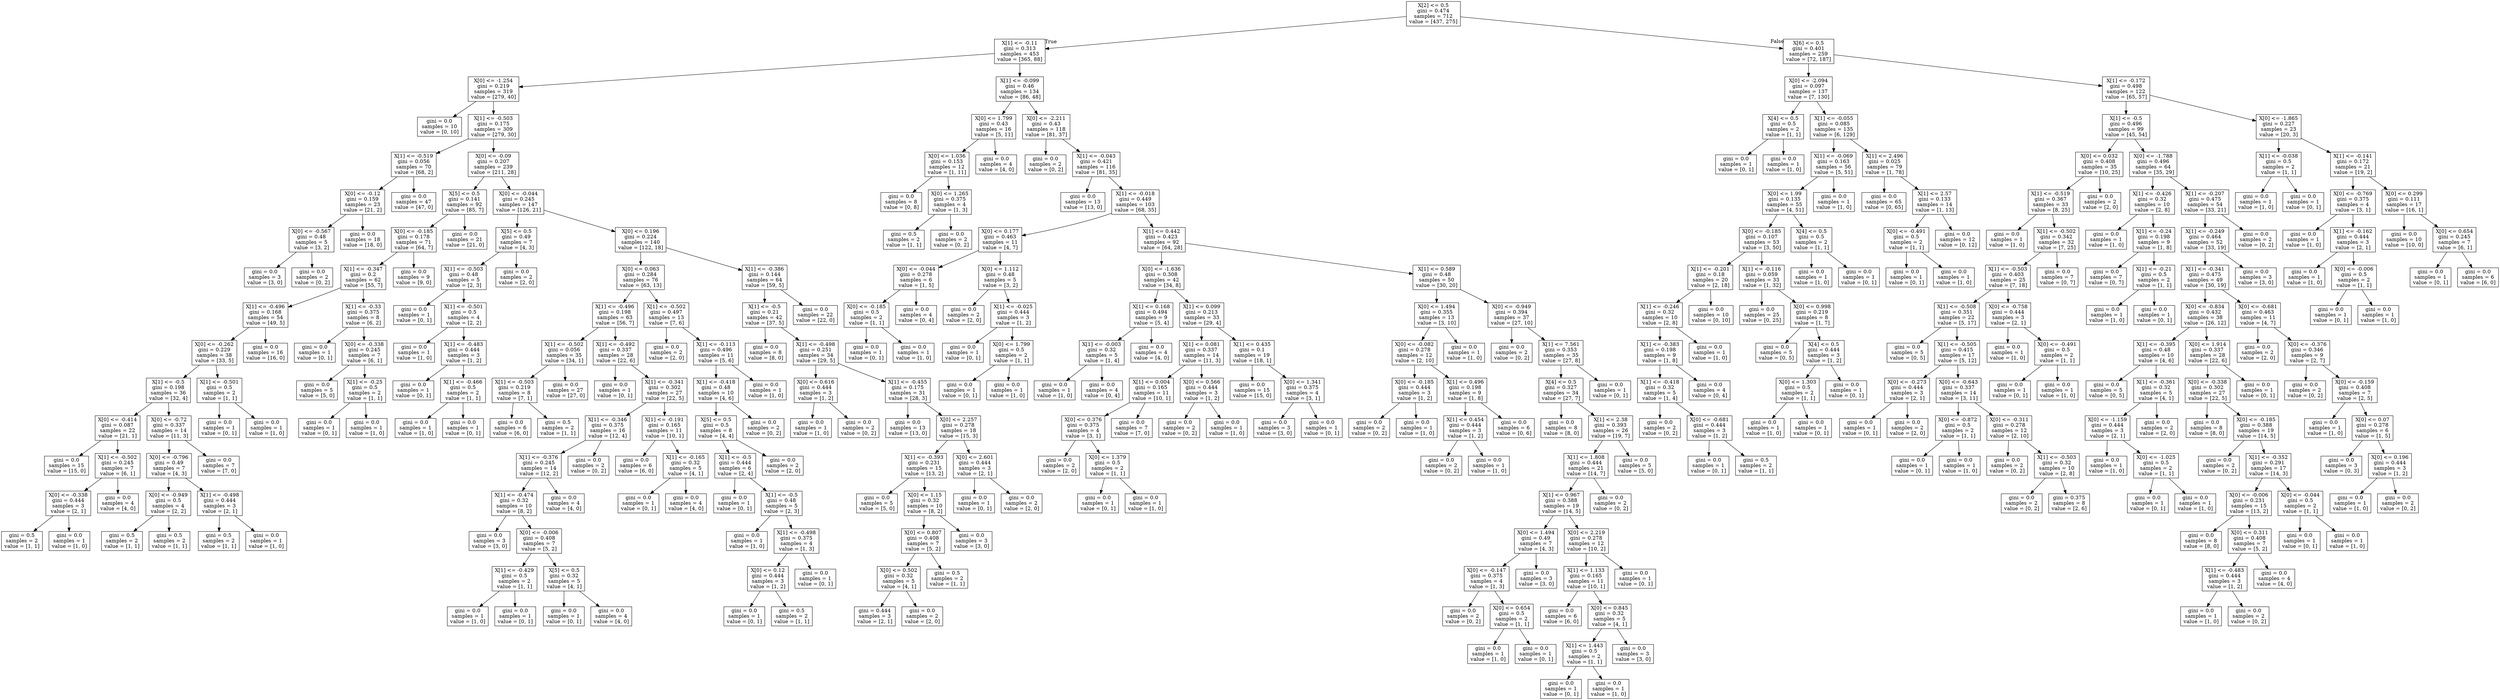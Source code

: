 digraph Tree {
node [shape=box] ;
0 [label="X[2] <= 0.5\ngini = 0.474\nsamples = 712\nvalue = [437, 275]"] ;
1 [label="X[1] <= -0.11\ngini = 0.313\nsamples = 453\nvalue = [365, 88]"] ;
0 -> 1 [labeldistance=2.5, labelangle=45, headlabel="True"] ;
2 [label="X[0] <= -1.254\ngini = 0.219\nsamples = 319\nvalue = [279, 40]"] ;
1 -> 2 ;
3 [label="gini = 0.0\nsamples = 10\nvalue = [0, 10]"] ;
2 -> 3 ;
4 [label="X[1] <= -0.503\ngini = 0.175\nsamples = 309\nvalue = [279, 30]"] ;
2 -> 4 ;
5 [label="X[1] <= -0.519\ngini = 0.056\nsamples = 70\nvalue = [68, 2]"] ;
4 -> 5 ;
6 [label="X[0] <= -0.12\ngini = 0.159\nsamples = 23\nvalue = [21, 2]"] ;
5 -> 6 ;
7 [label="X[0] <= -0.567\ngini = 0.48\nsamples = 5\nvalue = [3, 2]"] ;
6 -> 7 ;
8 [label="gini = 0.0\nsamples = 3\nvalue = [3, 0]"] ;
7 -> 8 ;
9 [label="gini = 0.0\nsamples = 2\nvalue = [0, 2]"] ;
7 -> 9 ;
10 [label="gini = 0.0\nsamples = 18\nvalue = [18, 0]"] ;
6 -> 10 ;
11 [label="gini = 0.0\nsamples = 47\nvalue = [47, 0]"] ;
5 -> 11 ;
12 [label="X[0] <= -0.09\ngini = 0.207\nsamples = 239\nvalue = [211, 28]"] ;
4 -> 12 ;
13 [label="X[5] <= 0.5\ngini = 0.141\nsamples = 92\nvalue = [85, 7]"] ;
12 -> 13 ;
14 [label="X[0] <= -0.185\ngini = 0.178\nsamples = 71\nvalue = [64, 7]"] ;
13 -> 14 ;
15 [label="X[1] <= -0.347\ngini = 0.2\nsamples = 62\nvalue = [55, 7]"] ;
14 -> 15 ;
16 [label="X[1] <= -0.496\ngini = 0.168\nsamples = 54\nvalue = [49, 5]"] ;
15 -> 16 ;
17 [label="X[0] <= -0.262\ngini = 0.229\nsamples = 38\nvalue = [33, 5]"] ;
16 -> 17 ;
18 [label="X[1] <= -0.5\ngini = 0.198\nsamples = 36\nvalue = [32, 4]"] ;
17 -> 18 ;
19 [label="X[0] <= -0.414\ngini = 0.087\nsamples = 22\nvalue = [21, 1]"] ;
18 -> 19 ;
20 [label="gini = 0.0\nsamples = 15\nvalue = [15, 0]"] ;
19 -> 20 ;
21 [label="X[1] <= -0.502\ngini = 0.245\nsamples = 7\nvalue = [6, 1]"] ;
19 -> 21 ;
22 [label="X[0] <= -0.338\ngini = 0.444\nsamples = 3\nvalue = [2, 1]"] ;
21 -> 22 ;
23 [label="gini = 0.5\nsamples = 2\nvalue = [1, 1]"] ;
22 -> 23 ;
24 [label="gini = 0.0\nsamples = 1\nvalue = [1, 0]"] ;
22 -> 24 ;
25 [label="gini = 0.0\nsamples = 4\nvalue = [4, 0]"] ;
21 -> 25 ;
26 [label="X[0] <= -0.72\ngini = 0.337\nsamples = 14\nvalue = [11, 3]"] ;
18 -> 26 ;
27 [label="X[0] <= -0.796\ngini = 0.49\nsamples = 7\nvalue = [4, 3]"] ;
26 -> 27 ;
28 [label="X[0] <= -0.949\ngini = 0.5\nsamples = 4\nvalue = [2, 2]"] ;
27 -> 28 ;
29 [label="gini = 0.5\nsamples = 2\nvalue = [1, 1]"] ;
28 -> 29 ;
30 [label="gini = 0.5\nsamples = 2\nvalue = [1, 1]"] ;
28 -> 30 ;
31 [label="X[1] <= -0.498\ngini = 0.444\nsamples = 3\nvalue = [2, 1]"] ;
27 -> 31 ;
32 [label="gini = 0.5\nsamples = 2\nvalue = [1, 1]"] ;
31 -> 32 ;
33 [label="gini = 0.0\nsamples = 1\nvalue = [1, 0]"] ;
31 -> 33 ;
34 [label="gini = 0.0\nsamples = 7\nvalue = [7, 0]"] ;
26 -> 34 ;
35 [label="X[1] <= -0.501\ngini = 0.5\nsamples = 2\nvalue = [1, 1]"] ;
17 -> 35 ;
36 [label="gini = 0.0\nsamples = 1\nvalue = [0, 1]"] ;
35 -> 36 ;
37 [label="gini = 0.0\nsamples = 1\nvalue = [1, 0]"] ;
35 -> 37 ;
38 [label="gini = 0.0\nsamples = 16\nvalue = [16, 0]"] ;
16 -> 38 ;
39 [label="X[1] <= -0.33\ngini = 0.375\nsamples = 8\nvalue = [6, 2]"] ;
15 -> 39 ;
40 [label="gini = 0.0\nsamples = 1\nvalue = [0, 1]"] ;
39 -> 40 ;
41 [label="X[0] <= -0.338\ngini = 0.245\nsamples = 7\nvalue = [6, 1]"] ;
39 -> 41 ;
42 [label="gini = 0.0\nsamples = 5\nvalue = [5, 0]"] ;
41 -> 42 ;
43 [label="X[1] <= -0.25\ngini = 0.5\nsamples = 2\nvalue = [1, 1]"] ;
41 -> 43 ;
44 [label="gini = 0.0\nsamples = 1\nvalue = [0, 1]"] ;
43 -> 44 ;
45 [label="gini = 0.0\nsamples = 1\nvalue = [1, 0]"] ;
43 -> 45 ;
46 [label="gini = 0.0\nsamples = 9\nvalue = [9, 0]"] ;
14 -> 46 ;
47 [label="gini = 0.0\nsamples = 21\nvalue = [21, 0]"] ;
13 -> 47 ;
48 [label="X[0] <= -0.044\ngini = 0.245\nsamples = 147\nvalue = [126, 21]"] ;
12 -> 48 ;
49 [label="X[5] <= 0.5\ngini = 0.49\nsamples = 7\nvalue = [4, 3]"] ;
48 -> 49 ;
50 [label="X[1] <= -0.503\ngini = 0.48\nsamples = 5\nvalue = [2, 3]"] ;
49 -> 50 ;
51 [label="gini = 0.0\nsamples = 1\nvalue = [0, 1]"] ;
50 -> 51 ;
52 [label="X[1] <= -0.501\ngini = 0.5\nsamples = 4\nvalue = [2, 2]"] ;
50 -> 52 ;
53 [label="gini = 0.0\nsamples = 1\nvalue = [1, 0]"] ;
52 -> 53 ;
54 [label="X[1] <= -0.483\ngini = 0.444\nsamples = 3\nvalue = [1, 2]"] ;
52 -> 54 ;
55 [label="gini = 0.0\nsamples = 1\nvalue = [0, 1]"] ;
54 -> 55 ;
56 [label="X[1] <= -0.466\ngini = 0.5\nsamples = 2\nvalue = [1, 1]"] ;
54 -> 56 ;
57 [label="gini = 0.0\nsamples = 1\nvalue = [1, 0]"] ;
56 -> 57 ;
58 [label="gini = 0.0\nsamples = 1\nvalue = [0, 1]"] ;
56 -> 58 ;
59 [label="gini = 0.0\nsamples = 2\nvalue = [2, 0]"] ;
49 -> 59 ;
60 [label="X[0] <= 0.196\ngini = 0.224\nsamples = 140\nvalue = [122, 18]"] ;
48 -> 60 ;
61 [label="X[0] <= 0.063\ngini = 0.284\nsamples = 76\nvalue = [63, 13]"] ;
60 -> 61 ;
62 [label="X[1] <= -0.496\ngini = 0.198\nsamples = 63\nvalue = [56, 7]"] ;
61 -> 62 ;
63 [label="X[1] <= -0.502\ngini = 0.056\nsamples = 35\nvalue = [34, 1]"] ;
62 -> 63 ;
64 [label="X[1] <= -0.503\ngini = 0.219\nsamples = 8\nvalue = [7, 1]"] ;
63 -> 64 ;
65 [label="gini = 0.0\nsamples = 6\nvalue = [6, 0]"] ;
64 -> 65 ;
66 [label="gini = 0.5\nsamples = 2\nvalue = [1, 1]"] ;
64 -> 66 ;
67 [label="gini = 0.0\nsamples = 27\nvalue = [27, 0]"] ;
63 -> 67 ;
68 [label="X[1] <= -0.492\ngini = 0.337\nsamples = 28\nvalue = [22, 6]"] ;
62 -> 68 ;
69 [label="gini = 0.0\nsamples = 1\nvalue = [0, 1]"] ;
68 -> 69 ;
70 [label="X[1] <= -0.341\ngini = 0.302\nsamples = 27\nvalue = [22, 5]"] ;
68 -> 70 ;
71 [label="X[1] <= -0.346\ngini = 0.375\nsamples = 16\nvalue = [12, 4]"] ;
70 -> 71 ;
72 [label="X[1] <= -0.376\ngini = 0.245\nsamples = 14\nvalue = [12, 2]"] ;
71 -> 72 ;
73 [label="X[1] <= -0.474\ngini = 0.32\nsamples = 10\nvalue = [8, 2]"] ;
72 -> 73 ;
74 [label="gini = 0.0\nsamples = 3\nvalue = [3, 0]"] ;
73 -> 74 ;
75 [label="X[0] <= -0.006\ngini = 0.408\nsamples = 7\nvalue = [5, 2]"] ;
73 -> 75 ;
76 [label="X[1] <= -0.429\ngini = 0.5\nsamples = 2\nvalue = [1, 1]"] ;
75 -> 76 ;
77 [label="gini = 0.0\nsamples = 1\nvalue = [1, 0]"] ;
76 -> 77 ;
78 [label="gini = 0.0\nsamples = 1\nvalue = [0, 1]"] ;
76 -> 78 ;
79 [label="X[5] <= 0.5\ngini = 0.32\nsamples = 5\nvalue = [4, 1]"] ;
75 -> 79 ;
80 [label="gini = 0.0\nsamples = 1\nvalue = [0, 1]"] ;
79 -> 80 ;
81 [label="gini = 0.0\nsamples = 4\nvalue = [4, 0]"] ;
79 -> 81 ;
82 [label="gini = 0.0\nsamples = 4\nvalue = [4, 0]"] ;
72 -> 82 ;
83 [label="gini = 0.0\nsamples = 2\nvalue = [0, 2]"] ;
71 -> 83 ;
84 [label="X[1] <= -0.191\ngini = 0.165\nsamples = 11\nvalue = [10, 1]"] ;
70 -> 84 ;
85 [label="gini = 0.0\nsamples = 6\nvalue = [6, 0]"] ;
84 -> 85 ;
86 [label="X[1] <= -0.165\ngini = 0.32\nsamples = 5\nvalue = [4, 1]"] ;
84 -> 86 ;
87 [label="gini = 0.0\nsamples = 1\nvalue = [0, 1]"] ;
86 -> 87 ;
88 [label="gini = 0.0\nsamples = 4\nvalue = [4, 0]"] ;
86 -> 88 ;
89 [label="X[1] <= -0.502\ngini = 0.497\nsamples = 13\nvalue = [7, 6]"] ;
61 -> 89 ;
90 [label="gini = 0.0\nsamples = 2\nvalue = [2, 0]"] ;
89 -> 90 ;
91 [label="X[1] <= -0.113\ngini = 0.496\nsamples = 11\nvalue = [5, 6]"] ;
89 -> 91 ;
92 [label="X[1] <= -0.418\ngini = 0.48\nsamples = 10\nvalue = [4, 6]"] ;
91 -> 92 ;
93 [label="X[5] <= 0.5\ngini = 0.5\nsamples = 8\nvalue = [4, 4]"] ;
92 -> 93 ;
94 [label="X[1] <= -0.5\ngini = 0.444\nsamples = 6\nvalue = [2, 4]"] ;
93 -> 94 ;
95 [label="gini = 0.0\nsamples = 1\nvalue = [0, 1]"] ;
94 -> 95 ;
96 [label="X[1] <= -0.5\ngini = 0.48\nsamples = 5\nvalue = [2, 3]"] ;
94 -> 96 ;
97 [label="gini = 0.0\nsamples = 1\nvalue = [1, 0]"] ;
96 -> 97 ;
98 [label="X[1] <= -0.498\ngini = 0.375\nsamples = 4\nvalue = [1, 3]"] ;
96 -> 98 ;
99 [label="X[0] <= 0.12\ngini = 0.444\nsamples = 3\nvalue = [1, 2]"] ;
98 -> 99 ;
100 [label="gini = 0.0\nsamples = 1\nvalue = [0, 1]"] ;
99 -> 100 ;
101 [label="gini = 0.5\nsamples = 2\nvalue = [1, 1]"] ;
99 -> 101 ;
102 [label="gini = 0.0\nsamples = 1\nvalue = [0, 1]"] ;
98 -> 102 ;
103 [label="gini = 0.0\nsamples = 2\nvalue = [2, 0]"] ;
93 -> 103 ;
104 [label="gini = 0.0\nsamples = 2\nvalue = [0, 2]"] ;
92 -> 104 ;
105 [label="gini = 0.0\nsamples = 1\nvalue = [1, 0]"] ;
91 -> 105 ;
106 [label="X[1] <= -0.386\ngini = 0.144\nsamples = 64\nvalue = [59, 5]"] ;
60 -> 106 ;
107 [label="X[1] <= -0.5\ngini = 0.21\nsamples = 42\nvalue = [37, 5]"] ;
106 -> 107 ;
108 [label="gini = 0.0\nsamples = 8\nvalue = [8, 0]"] ;
107 -> 108 ;
109 [label="X[1] <= -0.498\ngini = 0.251\nsamples = 34\nvalue = [29, 5]"] ;
107 -> 109 ;
110 [label="X[0] <= 0.616\ngini = 0.444\nsamples = 3\nvalue = [1, 2]"] ;
109 -> 110 ;
111 [label="gini = 0.0\nsamples = 1\nvalue = [1, 0]"] ;
110 -> 111 ;
112 [label="gini = 0.0\nsamples = 2\nvalue = [0, 2]"] ;
110 -> 112 ;
113 [label="X[1] <= -0.455\ngini = 0.175\nsamples = 31\nvalue = [28, 3]"] ;
109 -> 113 ;
114 [label="gini = 0.0\nsamples = 13\nvalue = [13, 0]"] ;
113 -> 114 ;
115 [label="X[0] <= 2.257\ngini = 0.278\nsamples = 18\nvalue = [15, 3]"] ;
113 -> 115 ;
116 [label="X[1] <= -0.393\ngini = 0.231\nsamples = 15\nvalue = [13, 2]"] ;
115 -> 116 ;
117 [label="gini = 0.0\nsamples = 5\nvalue = [5, 0]"] ;
116 -> 117 ;
118 [label="X[0] <= 1.15\ngini = 0.32\nsamples = 10\nvalue = [8, 2]"] ;
116 -> 118 ;
119 [label="X[0] <= 0.807\ngini = 0.408\nsamples = 7\nvalue = [5, 2]"] ;
118 -> 119 ;
120 [label="X[0] <= 0.502\ngini = 0.32\nsamples = 5\nvalue = [4, 1]"] ;
119 -> 120 ;
121 [label="gini = 0.444\nsamples = 3\nvalue = [2, 1]"] ;
120 -> 121 ;
122 [label="gini = 0.0\nsamples = 2\nvalue = [2, 0]"] ;
120 -> 122 ;
123 [label="gini = 0.5\nsamples = 2\nvalue = [1, 1]"] ;
119 -> 123 ;
124 [label="gini = 0.0\nsamples = 3\nvalue = [3, 0]"] ;
118 -> 124 ;
125 [label="X[0] <= 2.601\ngini = 0.444\nsamples = 3\nvalue = [2, 1]"] ;
115 -> 125 ;
126 [label="gini = 0.0\nsamples = 1\nvalue = [0, 1]"] ;
125 -> 126 ;
127 [label="gini = 0.0\nsamples = 2\nvalue = [2, 0]"] ;
125 -> 127 ;
128 [label="gini = 0.0\nsamples = 22\nvalue = [22, 0]"] ;
106 -> 128 ;
129 [label="X[1] <= -0.099\ngini = 0.46\nsamples = 134\nvalue = [86, 48]"] ;
1 -> 129 ;
130 [label="X[0] <= 1.799\ngini = 0.43\nsamples = 16\nvalue = [5, 11]"] ;
129 -> 130 ;
131 [label="X[0] <= 1.036\ngini = 0.153\nsamples = 12\nvalue = [1, 11]"] ;
130 -> 131 ;
132 [label="gini = 0.0\nsamples = 8\nvalue = [0, 8]"] ;
131 -> 132 ;
133 [label="X[0] <= 1.265\ngini = 0.375\nsamples = 4\nvalue = [1, 3]"] ;
131 -> 133 ;
134 [label="gini = 0.5\nsamples = 2\nvalue = [1, 1]"] ;
133 -> 134 ;
135 [label="gini = 0.0\nsamples = 2\nvalue = [0, 2]"] ;
133 -> 135 ;
136 [label="gini = 0.0\nsamples = 4\nvalue = [4, 0]"] ;
130 -> 136 ;
137 [label="X[0] <= -2.211\ngini = 0.43\nsamples = 118\nvalue = [81, 37]"] ;
129 -> 137 ;
138 [label="gini = 0.0\nsamples = 2\nvalue = [0, 2]"] ;
137 -> 138 ;
139 [label="X[1] <= -0.043\ngini = 0.421\nsamples = 116\nvalue = [81, 35]"] ;
137 -> 139 ;
140 [label="gini = 0.0\nsamples = 13\nvalue = [13, 0]"] ;
139 -> 140 ;
141 [label="X[1] <= -0.018\ngini = 0.449\nsamples = 103\nvalue = [68, 35]"] ;
139 -> 141 ;
142 [label="X[0] <= 0.177\ngini = 0.463\nsamples = 11\nvalue = [4, 7]"] ;
141 -> 142 ;
143 [label="X[0] <= -0.044\ngini = 0.278\nsamples = 6\nvalue = [1, 5]"] ;
142 -> 143 ;
144 [label="X[0] <= -0.185\ngini = 0.5\nsamples = 2\nvalue = [1, 1]"] ;
143 -> 144 ;
145 [label="gini = 0.0\nsamples = 1\nvalue = [0, 1]"] ;
144 -> 145 ;
146 [label="gini = 0.0\nsamples = 1\nvalue = [1, 0]"] ;
144 -> 146 ;
147 [label="gini = 0.0\nsamples = 4\nvalue = [0, 4]"] ;
143 -> 147 ;
148 [label="X[0] <= 1.112\ngini = 0.48\nsamples = 5\nvalue = [3, 2]"] ;
142 -> 148 ;
149 [label="gini = 0.0\nsamples = 2\nvalue = [2, 0]"] ;
148 -> 149 ;
150 [label="X[1] <= -0.025\ngini = 0.444\nsamples = 3\nvalue = [1, 2]"] ;
148 -> 150 ;
151 [label="gini = 0.0\nsamples = 1\nvalue = [0, 1]"] ;
150 -> 151 ;
152 [label="X[0] <= 1.799\ngini = 0.5\nsamples = 2\nvalue = [1, 1]"] ;
150 -> 152 ;
153 [label="gini = 0.0\nsamples = 1\nvalue = [0, 1]"] ;
152 -> 153 ;
154 [label="gini = 0.0\nsamples = 1\nvalue = [1, 0]"] ;
152 -> 154 ;
155 [label="X[1] <= 0.442\ngini = 0.423\nsamples = 92\nvalue = [64, 28]"] ;
141 -> 155 ;
156 [label="X[0] <= -1.636\ngini = 0.308\nsamples = 42\nvalue = [34, 8]"] ;
155 -> 156 ;
157 [label="X[1] <= 0.168\ngini = 0.494\nsamples = 9\nvalue = [5, 4]"] ;
156 -> 157 ;
158 [label="X[1] <= -0.003\ngini = 0.32\nsamples = 5\nvalue = [1, 4]"] ;
157 -> 158 ;
159 [label="gini = 0.0\nsamples = 1\nvalue = [1, 0]"] ;
158 -> 159 ;
160 [label="gini = 0.0\nsamples = 4\nvalue = [0, 4]"] ;
158 -> 160 ;
161 [label="gini = 0.0\nsamples = 4\nvalue = [4, 0]"] ;
157 -> 161 ;
162 [label="X[1] <= 0.099\ngini = 0.213\nsamples = 33\nvalue = [29, 4]"] ;
156 -> 162 ;
163 [label="X[1] <= 0.081\ngini = 0.337\nsamples = 14\nvalue = [11, 3]"] ;
162 -> 163 ;
164 [label="X[1] <= 0.004\ngini = 0.165\nsamples = 11\nvalue = [10, 1]"] ;
163 -> 164 ;
165 [label="X[0] <= 0.376\ngini = 0.375\nsamples = 4\nvalue = [3, 1]"] ;
164 -> 165 ;
166 [label="gini = 0.0\nsamples = 2\nvalue = [2, 0]"] ;
165 -> 166 ;
167 [label="X[0] <= 1.379\ngini = 0.5\nsamples = 2\nvalue = [1, 1]"] ;
165 -> 167 ;
168 [label="gini = 0.0\nsamples = 1\nvalue = [0, 1]"] ;
167 -> 168 ;
169 [label="gini = 0.0\nsamples = 1\nvalue = [1, 0]"] ;
167 -> 169 ;
170 [label="gini = 0.0\nsamples = 7\nvalue = [7, 0]"] ;
164 -> 170 ;
171 [label="X[0] <= 0.566\ngini = 0.444\nsamples = 3\nvalue = [1, 2]"] ;
163 -> 171 ;
172 [label="gini = 0.0\nsamples = 2\nvalue = [0, 2]"] ;
171 -> 172 ;
173 [label="gini = 0.0\nsamples = 1\nvalue = [1, 0]"] ;
171 -> 173 ;
174 [label="X[1] <= 0.435\ngini = 0.1\nsamples = 19\nvalue = [18, 1]"] ;
162 -> 174 ;
175 [label="gini = 0.0\nsamples = 15\nvalue = [15, 0]"] ;
174 -> 175 ;
176 [label="X[0] <= 1.341\ngini = 0.375\nsamples = 4\nvalue = [3, 1]"] ;
174 -> 176 ;
177 [label="gini = 0.0\nsamples = 3\nvalue = [3, 0]"] ;
176 -> 177 ;
178 [label="gini = 0.0\nsamples = 1\nvalue = [0, 1]"] ;
176 -> 178 ;
179 [label="X[1] <= 0.589\ngini = 0.48\nsamples = 50\nvalue = [30, 20]"] ;
155 -> 179 ;
180 [label="X[0] <= 1.494\ngini = 0.355\nsamples = 13\nvalue = [3, 10]"] ;
179 -> 180 ;
181 [label="X[0] <= -0.082\ngini = 0.278\nsamples = 12\nvalue = [2, 10]"] ;
180 -> 181 ;
182 [label="X[0] <= -0.185\ngini = 0.444\nsamples = 3\nvalue = [1, 2]"] ;
181 -> 182 ;
183 [label="gini = 0.0\nsamples = 2\nvalue = [0, 2]"] ;
182 -> 183 ;
184 [label="gini = 0.0\nsamples = 1\nvalue = [1, 0]"] ;
182 -> 184 ;
185 [label="X[1] <= 0.496\ngini = 0.198\nsamples = 9\nvalue = [1, 8]"] ;
181 -> 185 ;
186 [label="X[1] <= 0.454\ngini = 0.444\nsamples = 3\nvalue = [1, 2]"] ;
185 -> 186 ;
187 [label="gini = 0.0\nsamples = 2\nvalue = [0, 2]"] ;
186 -> 187 ;
188 [label="gini = 0.0\nsamples = 1\nvalue = [1, 0]"] ;
186 -> 188 ;
189 [label="gini = 0.0\nsamples = 6\nvalue = [0, 6]"] ;
185 -> 189 ;
190 [label="gini = 0.0\nsamples = 1\nvalue = [1, 0]"] ;
180 -> 190 ;
191 [label="X[0] <= -0.949\ngini = 0.394\nsamples = 37\nvalue = [27, 10]"] ;
179 -> 191 ;
192 [label="gini = 0.0\nsamples = 2\nvalue = [0, 2]"] ;
191 -> 192 ;
193 [label="X[1] <= 7.561\ngini = 0.353\nsamples = 35\nvalue = [27, 8]"] ;
191 -> 193 ;
194 [label="X[4] <= 0.5\ngini = 0.327\nsamples = 34\nvalue = [27, 7]"] ;
193 -> 194 ;
195 [label="gini = 0.0\nsamples = 8\nvalue = [8, 0]"] ;
194 -> 195 ;
196 [label="X[1] <= 2.38\ngini = 0.393\nsamples = 26\nvalue = [19, 7]"] ;
194 -> 196 ;
197 [label="X[1] <= 1.808\ngini = 0.444\nsamples = 21\nvalue = [14, 7]"] ;
196 -> 197 ;
198 [label="X[1] <= 0.967\ngini = 0.388\nsamples = 19\nvalue = [14, 5]"] ;
197 -> 198 ;
199 [label="X[0] <= 1.494\ngini = 0.49\nsamples = 7\nvalue = [4, 3]"] ;
198 -> 199 ;
200 [label="X[0] <= -0.147\ngini = 0.375\nsamples = 4\nvalue = [1, 3]"] ;
199 -> 200 ;
201 [label="gini = 0.0\nsamples = 2\nvalue = [0, 2]"] ;
200 -> 201 ;
202 [label="X[0] <= 0.654\ngini = 0.5\nsamples = 2\nvalue = [1, 1]"] ;
200 -> 202 ;
203 [label="gini = 0.0\nsamples = 1\nvalue = [1, 0]"] ;
202 -> 203 ;
204 [label="gini = 0.0\nsamples = 1\nvalue = [0, 1]"] ;
202 -> 204 ;
205 [label="gini = 0.0\nsamples = 3\nvalue = [3, 0]"] ;
199 -> 205 ;
206 [label="X[0] <= 2.219\ngini = 0.278\nsamples = 12\nvalue = [10, 2]"] ;
198 -> 206 ;
207 [label="X[1] <= 1.133\ngini = 0.165\nsamples = 11\nvalue = [10, 1]"] ;
206 -> 207 ;
208 [label="gini = 0.0\nsamples = 6\nvalue = [6, 0]"] ;
207 -> 208 ;
209 [label="X[0] <= 0.845\ngini = 0.32\nsamples = 5\nvalue = [4, 1]"] ;
207 -> 209 ;
210 [label="X[1] <= 1.443\ngini = 0.5\nsamples = 2\nvalue = [1, 1]"] ;
209 -> 210 ;
211 [label="gini = 0.0\nsamples = 1\nvalue = [0, 1]"] ;
210 -> 211 ;
212 [label="gini = 0.0\nsamples = 1\nvalue = [1, 0]"] ;
210 -> 212 ;
213 [label="gini = 0.0\nsamples = 3\nvalue = [3, 0]"] ;
209 -> 213 ;
214 [label="gini = 0.0\nsamples = 1\nvalue = [0, 1]"] ;
206 -> 214 ;
215 [label="gini = 0.0\nsamples = 2\nvalue = [0, 2]"] ;
197 -> 215 ;
216 [label="gini = 0.0\nsamples = 5\nvalue = [5, 0]"] ;
196 -> 216 ;
217 [label="gini = 0.0\nsamples = 1\nvalue = [0, 1]"] ;
193 -> 217 ;
218 [label="X[6] <= 0.5\ngini = 0.401\nsamples = 259\nvalue = [72, 187]"] ;
0 -> 218 [labeldistance=2.5, labelangle=-45, headlabel="False"] ;
219 [label="X[0] <= -2.094\ngini = 0.097\nsamples = 137\nvalue = [7, 130]"] ;
218 -> 219 ;
220 [label="X[4] <= 0.5\ngini = 0.5\nsamples = 2\nvalue = [1, 1]"] ;
219 -> 220 ;
221 [label="gini = 0.0\nsamples = 1\nvalue = [0, 1]"] ;
220 -> 221 ;
222 [label="gini = 0.0\nsamples = 1\nvalue = [1, 0]"] ;
220 -> 222 ;
223 [label="X[1] <= -0.055\ngini = 0.085\nsamples = 135\nvalue = [6, 129]"] ;
219 -> 223 ;
224 [label="X[1] <= -0.069\ngini = 0.163\nsamples = 56\nvalue = [5, 51]"] ;
223 -> 224 ;
225 [label="X[0] <= 1.99\ngini = 0.135\nsamples = 55\nvalue = [4, 51]"] ;
224 -> 225 ;
226 [label="X[0] <= -0.185\ngini = 0.107\nsamples = 53\nvalue = [3, 50]"] ;
225 -> 226 ;
227 [label="X[1] <= -0.201\ngini = 0.18\nsamples = 20\nvalue = [2, 18]"] ;
226 -> 227 ;
228 [label="X[1] <= -0.246\ngini = 0.32\nsamples = 10\nvalue = [2, 8]"] ;
227 -> 228 ;
229 [label="X[1] <= -0.383\ngini = 0.198\nsamples = 9\nvalue = [1, 8]"] ;
228 -> 229 ;
230 [label="X[1] <= -0.418\ngini = 0.32\nsamples = 5\nvalue = [1, 4]"] ;
229 -> 230 ;
231 [label="gini = 0.0\nsamples = 2\nvalue = [0, 2]"] ;
230 -> 231 ;
232 [label="X[0] <= -0.681\ngini = 0.444\nsamples = 3\nvalue = [1, 2]"] ;
230 -> 232 ;
233 [label="gini = 0.0\nsamples = 1\nvalue = [0, 1]"] ;
232 -> 233 ;
234 [label="gini = 0.5\nsamples = 2\nvalue = [1, 1]"] ;
232 -> 234 ;
235 [label="gini = 0.0\nsamples = 4\nvalue = [0, 4]"] ;
229 -> 235 ;
236 [label="gini = 0.0\nsamples = 1\nvalue = [1, 0]"] ;
228 -> 236 ;
237 [label="gini = 0.0\nsamples = 10\nvalue = [0, 10]"] ;
227 -> 237 ;
238 [label="X[1] <= -0.116\ngini = 0.059\nsamples = 33\nvalue = [1, 32]"] ;
226 -> 238 ;
239 [label="gini = 0.0\nsamples = 25\nvalue = [0, 25]"] ;
238 -> 239 ;
240 [label="X[0] <= 0.998\ngini = 0.219\nsamples = 8\nvalue = [1, 7]"] ;
238 -> 240 ;
241 [label="gini = 0.0\nsamples = 5\nvalue = [0, 5]"] ;
240 -> 241 ;
242 [label="X[4] <= 0.5\ngini = 0.444\nsamples = 3\nvalue = [1, 2]"] ;
240 -> 242 ;
243 [label="X[0] <= 1.303\ngini = 0.5\nsamples = 2\nvalue = [1, 1]"] ;
242 -> 243 ;
244 [label="gini = 0.0\nsamples = 1\nvalue = [1, 0]"] ;
243 -> 244 ;
245 [label="gini = 0.0\nsamples = 1\nvalue = [0, 1]"] ;
243 -> 245 ;
246 [label="gini = 0.0\nsamples = 1\nvalue = [0, 1]"] ;
242 -> 246 ;
247 [label="X[4] <= 0.5\ngini = 0.5\nsamples = 2\nvalue = [1, 1]"] ;
225 -> 247 ;
248 [label="gini = 0.0\nsamples = 1\nvalue = [1, 0]"] ;
247 -> 248 ;
249 [label="gini = 0.0\nsamples = 1\nvalue = [0, 1]"] ;
247 -> 249 ;
250 [label="gini = 0.0\nsamples = 1\nvalue = [1, 0]"] ;
224 -> 250 ;
251 [label="X[1] <= 2.496\ngini = 0.025\nsamples = 79\nvalue = [1, 78]"] ;
223 -> 251 ;
252 [label="gini = 0.0\nsamples = 65\nvalue = [0, 65]"] ;
251 -> 252 ;
253 [label="X[1] <= 2.57\ngini = 0.133\nsamples = 14\nvalue = [1, 13]"] ;
251 -> 253 ;
254 [label="X[0] <= -0.491\ngini = 0.5\nsamples = 2\nvalue = [1, 1]"] ;
253 -> 254 ;
255 [label="gini = 0.0\nsamples = 1\nvalue = [0, 1]"] ;
254 -> 255 ;
256 [label="gini = 0.0\nsamples = 1\nvalue = [1, 0]"] ;
254 -> 256 ;
257 [label="gini = 0.0\nsamples = 12\nvalue = [0, 12]"] ;
253 -> 257 ;
258 [label="X[1] <= -0.172\ngini = 0.498\nsamples = 122\nvalue = [65, 57]"] ;
218 -> 258 ;
259 [label="X[1] <= -0.5\ngini = 0.496\nsamples = 99\nvalue = [45, 54]"] ;
258 -> 259 ;
260 [label="X[0] <= 0.032\ngini = 0.408\nsamples = 35\nvalue = [10, 25]"] ;
259 -> 260 ;
261 [label="X[1] <= -0.519\ngini = 0.367\nsamples = 33\nvalue = [8, 25]"] ;
260 -> 261 ;
262 [label="gini = 0.0\nsamples = 1\nvalue = [1, 0]"] ;
261 -> 262 ;
263 [label="X[1] <= -0.502\ngini = 0.342\nsamples = 32\nvalue = [7, 25]"] ;
261 -> 263 ;
264 [label="X[1] <= -0.503\ngini = 0.403\nsamples = 25\nvalue = [7, 18]"] ;
263 -> 264 ;
265 [label="X[1] <= -0.508\ngini = 0.351\nsamples = 22\nvalue = [5, 17]"] ;
264 -> 265 ;
266 [label="gini = 0.0\nsamples = 5\nvalue = [0, 5]"] ;
265 -> 266 ;
267 [label="X[1] <= -0.505\ngini = 0.415\nsamples = 17\nvalue = [5, 12]"] ;
265 -> 267 ;
268 [label="X[0] <= -0.273\ngini = 0.444\nsamples = 3\nvalue = [2, 1]"] ;
267 -> 268 ;
269 [label="gini = 0.0\nsamples = 1\nvalue = [0, 1]"] ;
268 -> 269 ;
270 [label="gini = 0.0\nsamples = 2\nvalue = [2, 0]"] ;
268 -> 270 ;
271 [label="X[0] <= -0.643\ngini = 0.337\nsamples = 14\nvalue = [3, 11]"] ;
267 -> 271 ;
272 [label="X[0] <= -0.872\ngini = 0.5\nsamples = 2\nvalue = [1, 1]"] ;
271 -> 272 ;
273 [label="gini = 0.0\nsamples = 1\nvalue = [0, 1]"] ;
272 -> 273 ;
274 [label="gini = 0.0\nsamples = 1\nvalue = [1, 0]"] ;
272 -> 274 ;
275 [label="X[0] <= -0.311\ngini = 0.278\nsamples = 12\nvalue = [2, 10]"] ;
271 -> 275 ;
276 [label="gini = 0.0\nsamples = 2\nvalue = [0, 2]"] ;
275 -> 276 ;
277 [label="X[1] <= -0.503\ngini = 0.32\nsamples = 10\nvalue = [2, 8]"] ;
275 -> 277 ;
278 [label="gini = 0.0\nsamples = 2\nvalue = [0, 2]"] ;
277 -> 278 ;
279 [label="gini = 0.375\nsamples = 8\nvalue = [2, 6]"] ;
277 -> 279 ;
280 [label="X[0] <= -0.758\ngini = 0.444\nsamples = 3\nvalue = [2, 1]"] ;
264 -> 280 ;
281 [label="gini = 0.0\nsamples = 1\nvalue = [1, 0]"] ;
280 -> 281 ;
282 [label="X[0] <= -0.491\ngini = 0.5\nsamples = 2\nvalue = [1, 1]"] ;
280 -> 282 ;
283 [label="gini = 0.0\nsamples = 1\nvalue = [0, 1]"] ;
282 -> 283 ;
284 [label="gini = 0.0\nsamples = 1\nvalue = [1, 0]"] ;
282 -> 284 ;
285 [label="gini = 0.0\nsamples = 7\nvalue = [0, 7]"] ;
263 -> 285 ;
286 [label="gini = 0.0\nsamples = 2\nvalue = [2, 0]"] ;
260 -> 286 ;
287 [label="X[0] <= -1.788\ngini = 0.496\nsamples = 64\nvalue = [35, 29]"] ;
259 -> 287 ;
288 [label="X[1] <= -0.426\ngini = 0.32\nsamples = 10\nvalue = [2, 8]"] ;
287 -> 288 ;
289 [label="gini = 0.0\nsamples = 1\nvalue = [1, 0]"] ;
288 -> 289 ;
290 [label="X[1] <= -0.24\ngini = 0.198\nsamples = 9\nvalue = [1, 8]"] ;
288 -> 290 ;
291 [label="gini = 0.0\nsamples = 7\nvalue = [0, 7]"] ;
290 -> 291 ;
292 [label="X[1] <= -0.21\ngini = 0.5\nsamples = 2\nvalue = [1, 1]"] ;
290 -> 292 ;
293 [label="gini = 0.0\nsamples = 1\nvalue = [1, 0]"] ;
292 -> 293 ;
294 [label="gini = 0.0\nsamples = 1\nvalue = [0, 1]"] ;
292 -> 294 ;
295 [label="X[1] <= -0.207\ngini = 0.475\nsamples = 54\nvalue = [33, 21]"] ;
287 -> 295 ;
296 [label="X[1] <= -0.249\ngini = 0.464\nsamples = 52\nvalue = [33, 19]"] ;
295 -> 296 ;
297 [label="X[1] <= -0.341\ngini = 0.475\nsamples = 49\nvalue = [30, 19]"] ;
296 -> 297 ;
298 [label="X[0] <= -0.834\ngini = 0.432\nsamples = 38\nvalue = [26, 12]"] ;
297 -> 298 ;
299 [label="X[1] <= -0.395\ngini = 0.48\nsamples = 10\nvalue = [4, 6]"] ;
298 -> 299 ;
300 [label="gini = 0.0\nsamples = 5\nvalue = [0, 5]"] ;
299 -> 300 ;
301 [label="X[1] <= -0.361\ngini = 0.32\nsamples = 5\nvalue = [4, 1]"] ;
299 -> 301 ;
302 [label="X[0] <= -1.159\ngini = 0.444\nsamples = 3\nvalue = [2, 1]"] ;
301 -> 302 ;
303 [label="gini = 0.0\nsamples = 1\nvalue = [1, 0]"] ;
302 -> 303 ;
304 [label="X[0] <= -1.025\ngini = 0.5\nsamples = 2\nvalue = [1, 1]"] ;
302 -> 304 ;
305 [label="gini = 0.0\nsamples = 1\nvalue = [0, 1]"] ;
304 -> 305 ;
306 [label="gini = 0.0\nsamples = 1\nvalue = [1, 0]"] ;
304 -> 306 ;
307 [label="gini = 0.0\nsamples = 2\nvalue = [2, 0]"] ;
301 -> 307 ;
308 [label="X[0] <= 1.914\ngini = 0.337\nsamples = 28\nvalue = [22, 6]"] ;
298 -> 308 ;
309 [label="X[0] <= -0.338\ngini = 0.302\nsamples = 27\nvalue = [22, 5]"] ;
308 -> 309 ;
310 [label="gini = 0.0\nsamples = 8\nvalue = [8, 0]"] ;
309 -> 310 ;
311 [label="X[0] <= -0.185\ngini = 0.388\nsamples = 19\nvalue = [14, 5]"] ;
309 -> 311 ;
312 [label="gini = 0.0\nsamples = 2\nvalue = [0, 2]"] ;
311 -> 312 ;
313 [label="X[1] <= -0.352\ngini = 0.291\nsamples = 17\nvalue = [14, 3]"] ;
311 -> 313 ;
314 [label="X[0] <= -0.006\ngini = 0.231\nsamples = 15\nvalue = [13, 2]"] ;
313 -> 314 ;
315 [label="gini = 0.0\nsamples = 8\nvalue = [8, 0]"] ;
314 -> 315 ;
316 [label="X[0] <= 0.311\ngini = 0.408\nsamples = 7\nvalue = [5, 2]"] ;
314 -> 316 ;
317 [label="X[1] <= -0.483\ngini = 0.444\nsamples = 3\nvalue = [1, 2]"] ;
316 -> 317 ;
318 [label="gini = 0.0\nsamples = 1\nvalue = [1, 0]"] ;
317 -> 318 ;
319 [label="gini = 0.0\nsamples = 2\nvalue = [0, 2]"] ;
317 -> 319 ;
320 [label="gini = 0.0\nsamples = 4\nvalue = [4, 0]"] ;
316 -> 320 ;
321 [label="X[0] <= -0.044\ngini = 0.5\nsamples = 2\nvalue = [1, 1]"] ;
313 -> 321 ;
322 [label="gini = 0.0\nsamples = 1\nvalue = [0, 1]"] ;
321 -> 322 ;
323 [label="gini = 0.0\nsamples = 1\nvalue = [1, 0]"] ;
321 -> 323 ;
324 [label="gini = 0.0\nsamples = 1\nvalue = [0, 1]"] ;
308 -> 324 ;
325 [label="X[0] <= -0.681\ngini = 0.463\nsamples = 11\nvalue = [4, 7]"] ;
297 -> 325 ;
326 [label="gini = 0.0\nsamples = 2\nvalue = [2, 0]"] ;
325 -> 326 ;
327 [label="X[0] <= -0.376\ngini = 0.346\nsamples = 9\nvalue = [2, 7]"] ;
325 -> 327 ;
328 [label="gini = 0.0\nsamples = 2\nvalue = [0, 2]"] ;
327 -> 328 ;
329 [label="X[0] <= -0.159\ngini = 0.408\nsamples = 7\nvalue = [2, 5]"] ;
327 -> 329 ;
330 [label="gini = 0.0\nsamples = 1\nvalue = [1, 0]"] ;
329 -> 330 ;
331 [label="X[0] <= 0.07\ngini = 0.278\nsamples = 6\nvalue = [1, 5]"] ;
329 -> 331 ;
332 [label="gini = 0.0\nsamples = 3\nvalue = [0, 3]"] ;
331 -> 332 ;
333 [label="X[0] <= 0.196\ngini = 0.444\nsamples = 3\nvalue = [1, 2]"] ;
331 -> 333 ;
334 [label="gini = 0.0\nsamples = 1\nvalue = [1, 0]"] ;
333 -> 334 ;
335 [label="gini = 0.0\nsamples = 2\nvalue = [0, 2]"] ;
333 -> 335 ;
336 [label="gini = 0.0\nsamples = 3\nvalue = [3, 0]"] ;
296 -> 336 ;
337 [label="gini = 0.0\nsamples = 2\nvalue = [0, 2]"] ;
295 -> 337 ;
338 [label="X[0] <= -1.865\ngini = 0.227\nsamples = 23\nvalue = [20, 3]"] ;
258 -> 338 ;
339 [label="X[1] <= -0.038\ngini = 0.5\nsamples = 2\nvalue = [1, 1]"] ;
338 -> 339 ;
340 [label="gini = 0.0\nsamples = 1\nvalue = [1, 0]"] ;
339 -> 340 ;
341 [label="gini = 0.0\nsamples = 1\nvalue = [0, 1]"] ;
339 -> 341 ;
342 [label="X[1] <= -0.141\ngini = 0.172\nsamples = 21\nvalue = [19, 2]"] ;
338 -> 342 ;
343 [label="X[0] <= -0.769\ngini = 0.375\nsamples = 4\nvalue = [3, 1]"] ;
342 -> 343 ;
344 [label="gini = 0.0\nsamples = 1\nvalue = [1, 0]"] ;
343 -> 344 ;
345 [label="X[1] <= -0.162\ngini = 0.444\nsamples = 3\nvalue = [2, 1]"] ;
343 -> 345 ;
346 [label="gini = 0.0\nsamples = 1\nvalue = [1, 0]"] ;
345 -> 346 ;
347 [label="X[0] <= -0.006\ngini = 0.5\nsamples = 2\nvalue = [1, 1]"] ;
345 -> 347 ;
348 [label="gini = 0.0\nsamples = 1\nvalue = [0, 1]"] ;
347 -> 348 ;
349 [label="gini = 0.0\nsamples = 1\nvalue = [1, 0]"] ;
347 -> 349 ;
350 [label="X[0] <= 0.299\ngini = 0.111\nsamples = 17\nvalue = [16, 1]"] ;
342 -> 350 ;
351 [label="gini = 0.0\nsamples = 10\nvalue = [10, 0]"] ;
350 -> 351 ;
352 [label="X[0] <= 0.654\ngini = 0.245\nsamples = 7\nvalue = [6, 1]"] ;
350 -> 352 ;
353 [label="gini = 0.0\nsamples = 1\nvalue = [0, 1]"] ;
352 -> 353 ;
354 [label="gini = 0.0\nsamples = 6\nvalue = [6, 0]"] ;
352 -> 354 ;
}